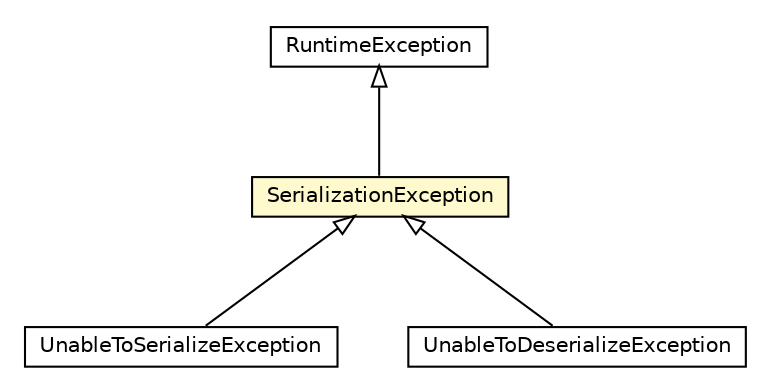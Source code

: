 #!/usr/local/bin/dot
#
# Class diagram 
# Generated by UMLGraph version R5_6-24-gf6e263 (http://www.umlgraph.org/)
#

digraph G {
	edge [fontname="Helvetica",fontsize=10,labelfontname="Helvetica",labelfontsize=10];
	node [fontname="Helvetica",fontsize=10,shape=plaintext];
	nodesep=0.25;
	ranksep=0.5;
	// io.reinert.requestor.core.serialization.UnableToSerializeException
	c72387 [label=<<table title="io.reinert.requestor.core.serialization.UnableToSerializeException" border="0" cellborder="1" cellspacing="0" cellpadding="2" port="p" href="./UnableToSerializeException.html">
		<tr><td><table border="0" cellspacing="0" cellpadding="1">
<tr><td align="center" balign="center"> UnableToSerializeException </td></tr>
		</table></td></tr>
		</table>>, URL="./UnableToSerializeException.html", fontname="Helvetica", fontcolor="black", fontsize=10.0];
	// io.reinert.requestor.core.serialization.UnableToDeserializeException
	c72390 [label=<<table title="io.reinert.requestor.core.serialization.UnableToDeserializeException" border="0" cellborder="1" cellspacing="0" cellpadding="2" port="p" href="./UnableToDeserializeException.html">
		<tr><td><table border="0" cellspacing="0" cellpadding="1">
<tr><td align="center" balign="center"> UnableToDeserializeException </td></tr>
		</table></td></tr>
		</table>>, URL="./UnableToDeserializeException.html", fontname="Helvetica", fontcolor="black", fontsize=10.0];
	// io.reinert.requestor.core.serialization.SerializationException
	c72392 [label=<<table title="io.reinert.requestor.core.serialization.SerializationException" border="0" cellborder="1" cellspacing="0" cellpadding="2" port="p" bgcolor="lemonChiffon" href="./SerializationException.html">
		<tr><td><table border="0" cellspacing="0" cellpadding="1">
<tr><td align="center" balign="center"> SerializationException </td></tr>
		</table></td></tr>
		</table>>, URL="./SerializationException.html", fontname="Helvetica", fontcolor="black", fontsize=10.0];
	//io.reinert.requestor.core.serialization.UnableToSerializeException extends io.reinert.requestor.core.serialization.SerializationException
	c72392:p -> c72387:p [dir=back,arrowtail=empty];
	//io.reinert.requestor.core.serialization.UnableToDeserializeException extends io.reinert.requestor.core.serialization.SerializationException
	c72392:p -> c72390:p [dir=back,arrowtail=empty];
	//io.reinert.requestor.core.serialization.SerializationException extends java.lang.RuntimeException
	c72519:p -> c72392:p [dir=back,arrowtail=empty];
	// java.lang.RuntimeException
	c72519 [label=<<table title="java.lang.RuntimeException" border="0" cellborder="1" cellspacing="0" cellpadding="2" port="p" href="http://java.sun.com/j2se/1.4.2/docs/api/java/lang/RuntimeException.html">
		<tr><td><table border="0" cellspacing="0" cellpadding="1">
<tr><td align="center" balign="center"> RuntimeException </td></tr>
		</table></td></tr>
		</table>>, URL="http://java.sun.com/j2se/1.4.2/docs/api/java/lang/RuntimeException.html", fontname="Helvetica", fontcolor="black", fontsize=10.0];
}


